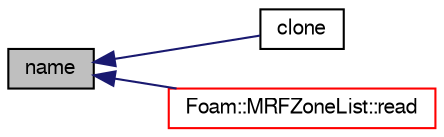 digraph "name"
{
  bgcolor="transparent";
  edge [fontname="FreeSans",fontsize="10",labelfontname="FreeSans",labelfontsize="10"];
  node [fontname="FreeSans",fontsize="10",shape=record];
  rankdir="LR";
  Node316 [label="name",height=0.2,width=0.4,color="black", fillcolor="grey75", style="filled", fontcolor="black"];
  Node316 -> Node317 [dir="back",color="midnightblue",fontsize="10",style="solid",fontname="FreeSans"];
  Node317 [label="clone",height=0.2,width=0.4,color="black",URL="$a21898.html#a6a61e17cedf023c4bc8d5a6924f59d2c",tooltip="Return clone. "];
  Node316 -> Node318 [dir="back",color="midnightblue",fontsize="10",style="solid",fontname="FreeSans"];
  Node318 [label="Foam::MRFZoneList::read",height=0.2,width=0.4,color="red",URL="$a21902.html#a6ce0c64db98eb6144d363dbfc86104eb",tooltip="Read dictionary. "];
}
